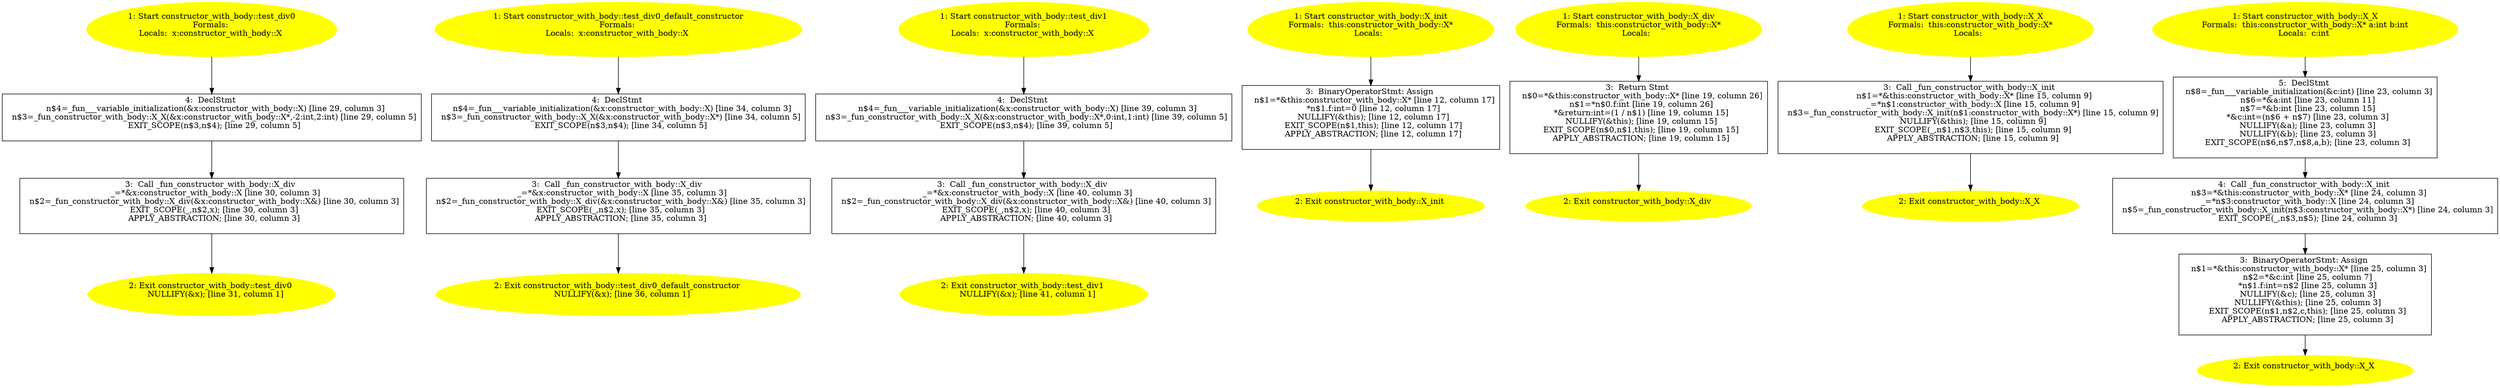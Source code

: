 /* @generated */
digraph cfg {
"test_div0#constructor_with_body#14177342253516869661.07f5b28b5e0b5cf0bd1b639da4232d5e_1" [label="1: Start constructor_with_body::test_div0\nFormals: \nLocals:  x:constructor_with_body::X \n  " color=yellow style=filled]
	

	 "test_div0#constructor_with_body#14177342253516869661.07f5b28b5e0b5cf0bd1b639da4232d5e_1" -> "test_div0#constructor_with_body#14177342253516869661.07f5b28b5e0b5cf0bd1b639da4232d5e_4" ;
"test_div0#constructor_with_body#14177342253516869661.07f5b28b5e0b5cf0bd1b639da4232d5e_2" [label="2: Exit constructor_with_body::test_div0 \n   NULLIFY(&x); [line 31, column 1]\n " color=yellow style=filled]
	

"test_div0#constructor_with_body#14177342253516869661.07f5b28b5e0b5cf0bd1b639da4232d5e_3" [label="3:  Call _fun_constructor_with_body::X_div \n   _=*&x:constructor_with_body::X [line 30, column 3]\n  n$2=_fun_constructor_with_body::X_div(&x:constructor_with_body::X&) [line 30, column 3]\n  EXIT_SCOPE(_,n$2,x); [line 30, column 3]\n  APPLY_ABSTRACTION; [line 30, column 3]\n " shape="box"]
	

	 "test_div0#constructor_with_body#14177342253516869661.07f5b28b5e0b5cf0bd1b639da4232d5e_3" -> "test_div0#constructor_with_body#14177342253516869661.07f5b28b5e0b5cf0bd1b639da4232d5e_2" ;
"test_div0#constructor_with_body#14177342253516869661.07f5b28b5e0b5cf0bd1b639da4232d5e_4" [label="4:  DeclStmt \n   n$4=_fun___variable_initialization(&x:constructor_with_body::X) [line 29, column 3]\n  n$3=_fun_constructor_with_body::X_X(&x:constructor_with_body::X*,-2:int,2:int) [line 29, column 5]\n  EXIT_SCOPE(n$3,n$4); [line 29, column 5]\n " shape="box"]
	

	 "test_div0#constructor_with_body#14177342253516869661.07f5b28b5e0b5cf0bd1b639da4232d5e_4" -> "test_div0#constructor_with_body#14177342253516869661.07f5b28b5e0b5cf0bd1b639da4232d5e_3" ;
"test_div0_default_constructor#constructor_with_body#13388399293672727772.2d6a8a159f30a2a66b86eb8aec3b9543_1" [label="1: Start constructor_with_body::test_div0_default_constructor\nFormals: \nLocals:  x:constructor_with_body::X \n  " color=yellow style=filled]
	

	 "test_div0_default_constructor#constructor_with_body#13388399293672727772.2d6a8a159f30a2a66b86eb8aec3b9543_1" -> "test_div0_default_constructor#constructor_with_body#13388399293672727772.2d6a8a159f30a2a66b86eb8aec3b9543_4" ;
"test_div0_default_constructor#constructor_with_body#13388399293672727772.2d6a8a159f30a2a66b86eb8aec3b9543_2" [label="2: Exit constructor_with_body::test_div0_default_constructor \n   NULLIFY(&x); [line 36, column 1]\n " color=yellow style=filled]
	

"test_div0_default_constructor#constructor_with_body#13388399293672727772.2d6a8a159f30a2a66b86eb8aec3b9543_3" [label="3:  Call _fun_constructor_with_body::X_div \n   _=*&x:constructor_with_body::X [line 35, column 3]\n  n$2=_fun_constructor_with_body::X_div(&x:constructor_with_body::X&) [line 35, column 3]\n  EXIT_SCOPE(_,n$2,x); [line 35, column 3]\n  APPLY_ABSTRACTION; [line 35, column 3]\n " shape="box"]
	

	 "test_div0_default_constructor#constructor_with_body#13388399293672727772.2d6a8a159f30a2a66b86eb8aec3b9543_3" -> "test_div0_default_constructor#constructor_with_body#13388399293672727772.2d6a8a159f30a2a66b86eb8aec3b9543_2" ;
"test_div0_default_constructor#constructor_with_body#13388399293672727772.2d6a8a159f30a2a66b86eb8aec3b9543_4" [label="4:  DeclStmt \n   n$4=_fun___variable_initialization(&x:constructor_with_body::X) [line 34, column 3]\n  n$3=_fun_constructor_with_body::X_X(&x:constructor_with_body::X*) [line 34, column 5]\n  EXIT_SCOPE(n$3,n$4); [line 34, column 5]\n " shape="box"]
	

	 "test_div0_default_constructor#constructor_with_body#13388399293672727772.2d6a8a159f30a2a66b86eb8aec3b9543_4" -> "test_div0_default_constructor#constructor_with_body#13388399293672727772.2d6a8a159f30a2a66b86eb8aec3b9543_3" ;
"test_div1#constructor_with_body#14807027065269407206.e5673561e7edf9eb35b296211ab8d37d_1" [label="1: Start constructor_with_body::test_div1\nFormals: \nLocals:  x:constructor_with_body::X \n  " color=yellow style=filled]
	

	 "test_div1#constructor_with_body#14807027065269407206.e5673561e7edf9eb35b296211ab8d37d_1" -> "test_div1#constructor_with_body#14807027065269407206.e5673561e7edf9eb35b296211ab8d37d_4" ;
"test_div1#constructor_with_body#14807027065269407206.e5673561e7edf9eb35b296211ab8d37d_2" [label="2: Exit constructor_with_body::test_div1 \n   NULLIFY(&x); [line 41, column 1]\n " color=yellow style=filled]
	

"test_div1#constructor_with_body#14807027065269407206.e5673561e7edf9eb35b296211ab8d37d_3" [label="3:  Call _fun_constructor_with_body::X_div \n   _=*&x:constructor_with_body::X [line 40, column 3]\n  n$2=_fun_constructor_with_body::X_div(&x:constructor_with_body::X&) [line 40, column 3]\n  EXIT_SCOPE(_,n$2,x); [line 40, column 3]\n  APPLY_ABSTRACTION; [line 40, column 3]\n " shape="box"]
	

	 "test_div1#constructor_with_body#14807027065269407206.e5673561e7edf9eb35b296211ab8d37d_3" -> "test_div1#constructor_with_body#14807027065269407206.e5673561e7edf9eb35b296211ab8d37d_2" ;
"test_div1#constructor_with_body#14807027065269407206.e5673561e7edf9eb35b296211ab8d37d_4" [label="4:  DeclStmt \n   n$4=_fun___variable_initialization(&x:constructor_with_body::X) [line 39, column 3]\n  n$3=_fun_constructor_with_body::X_X(&x:constructor_with_body::X*,0:int,1:int) [line 39, column 5]\n  EXIT_SCOPE(n$3,n$4); [line 39, column 5]\n " shape="box"]
	

	 "test_div1#constructor_with_body#14807027065269407206.e5673561e7edf9eb35b296211ab8d37d_4" -> "test_div1#constructor_with_body#14807027065269407206.e5673561e7edf9eb35b296211ab8d37d_3" ;
"init#X#constructor_with_body#(11920920673411078151).40e39840a696bef95297e1afb2f57392_1" [label="1: Start constructor_with_body::X_init\nFormals:  this:constructor_with_body::X*\nLocals:  \n  " color=yellow style=filled]
	

	 "init#X#constructor_with_body#(11920920673411078151).40e39840a696bef95297e1afb2f57392_1" -> "init#X#constructor_with_body#(11920920673411078151).40e39840a696bef95297e1afb2f57392_3" ;
"init#X#constructor_with_body#(11920920673411078151).40e39840a696bef95297e1afb2f57392_2" [label="2: Exit constructor_with_body::X_init \n  " color=yellow style=filled]
	

"init#X#constructor_with_body#(11920920673411078151).40e39840a696bef95297e1afb2f57392_3" [label="3:  BinaryOperatorStmt: Assign \n   n$1=*&this:constructor_with_body::X* [line 12, column 17]\n  *n$1.f:int=0 [line 12, column 17]\n  NULLIFY(&this); [line 12, column 17]\n  EXIT_SCOPE(n$1,this); [line 12, column 17]\n  APPLY_ABSTRACTION; [line 12, column 17]\n " shape="box"]
	

	 "init#X#constructor_with_body#(11920920673411078151).40e39840a696bef95297e1afb2f57392_3" -> "init#X#constructor_with_body#(11920920673411078151).40e39840a696bef95297e1afb2f57392_2" ;
"div#X#constructor_with_body#(13588730973960944321).0be58d73703c72cf5bf8f7e2a36ecf60_1" [label="1: Start constructor_with_body::X_div\nFormals:  this:constructor_with_body::X*\nLocals:  \n  " color=yellow style=filled]
	

	 "div#X#constructor_with_body#(13588730973960944321).0be58d73703c72cf5bf8f7e2a36ecf60_1" -> "div#X#constructor_with_body#(13588730973960944321).0be58d73703c72cf5bf8f7e2a36ecf60_3" ;
"div#X#constructor_with_body#(13588730973960944321).0be58d73703c72cf5bf8f7e2a36ecf60_2" [label="2: Exit constructor_with_body::X_div \n  " color=yellow style=filled]
	

"div#X#constructor_with_body#(13588730973960944321).0be58d73703c72cf5bf8f7e2a36ecf60_3" [label="3:  Return Stmt \n   n$0=*&this:constructor_with_body::X* [line 19, column 26]\n  n$1=*n$0.f:int [line 19, column 26]\n  *&return:int=(1 / n$1) [line 19, column 15]\n  NULLIFY(&this); [line 19, column 15]\n  EXIT_SCOPE(n$0,n$1,this); [line 19, column 15]\n  APPLY_ABSTRACTION; [line 19, column 15]\n " shape="box"]
	

	 "div#X#constructor_with_body#(13588730973960944321).0be58d73703c72cf5bf8f7e2a36ecf60_3" -> "div#X#constructor_with_body#(13588730973960944321).0be58d73703c72cf5bf8f7e2a36ecf60_2" ;
"X#X#constructor_with_body#{16871729092574880817}.54f479ca84639d148c4b988a7530253a_1" [label="1: Start constructor_with_body::X_X\nFormals:  this:constructor_with_body::X*\nLocals:  \n  " color=yellow style=filled]
	

	 "X#X#constructor_with_body#{16871729092574880817}.54f479ca84639d148c4b988a7530253a_1" -> "X#X#constructor_with_body#{16871729092574880817}.54f479ca84639d148c4b988a7530253a_3" ;
"X#X#constructor_with_body#{16871729092574880817}.54f479ca84639d148c4b988a7530253a_2" [label="2: Exit constructor_with_body::X_X \n  " color=yellow style=filled]
	

"X#X#constructor_with_body#{16871729092574880817}.54f479ca84639d148c4b988a7530253a_3" [label="3:  Call _fun_constructor_with_body::X_init \n   n$1=*&this:constructor_with_body::X* [line 15, column 9]\n  _=*n$1:constructor_with_body::X [line 15, column 9]\n  n$3=_fun_constructor_with_body::X_init(n$1:constructor_with_body::X*) [line 15, column 9]\n  NULLIFY(&this); [line 15, column 9]\n  EXIT_SCOPE(_,n$1,n$3,this); [line 15, column 9]\n  APPLY_ABSTRACTION; [line 15, column 9]\n " shape="box"]
	

	 "X#X#constructor_with_body#{16871729092574880817}.54f479ca84639d148c4b988a7530253a_3" -> "X#X#constructor_with_body#{16871729092574880817}.54f479ca84639d148c4b988a7530253a_2" ;
"X#X#constructor_with_body#{7540788797581315247}.c8826e9323020557160f8002c0b802f2_1" [label="1: Start constructor_with_body::X_X\nFormals:  this:constructor_with_body::X* a:int b:int\nLocals:  c:int \n  " color=yellow style=filled]
	

	 "X#X#constructor_with_body#{7540788797581315247}.c8826e9323020557160f8002c0b802f2_1" -> "X#X#constructor_with_body#{7540788797581315247}.c8826e9323020557160f8002c0b802f2_5" ;
"X#X#constructor_with_body#{7540788797581315247}.c8826e9323020557160f8002c0b802f2_2" [label="2: Exit constructor_with_body::X_X \n  " color=yellow style=filled]
	

"X#X#constructor_with_body#{7540788797581315247}.c8826e9323020557160f8002c0b802f2_3" [label="3:  BinaryOperatorStmt: Assign \n   n$1=*&this:constructor_with_body::X* [line 25, column 3]\n  n$2=*&c:int [line 25, column 7]\n  *n$1.f:int=n$2 [line 25, column 3]\n  NULLIFY(&c); [line 25, column 3]\n  NULLIFY(&this); [line 25, column 3]\n  EXIT_SCOPE(n$1,n$2,c,this); [line 25, column 3]\n  APPLY_ABSTRACTION; [line 25, column 3]\n " shape="box"]
	

	 "X#X#constructor_with_body#{7540788797581315247}.c8826e9323020557160f8002c0b802f2_3" -> "X#X#constructor_with_body#{7540788797581315247}.c8826e9323020557160f8002c0b802f2_2" ;
"X#X#constructor_with_body#{7540788797581315247}.c8826e9323020557160f8002c0b802f2_4" [label="4:  Call _fun_constructor_with_body::X_init \n   n$3=*&this:constructor_with_body::X* [line 24, column 3]\n  _=*n$3:constructor_with_body::X [line 24, column 3]\n  n$5=_fun_constructor_with_body::X_init(n$3:constructor_with_body::X*) [line 24, column 3]\n  EXIT_SCOPE(_,n$3,n$5); [line 24, column 3]\n " shape="box"]
	

	 "X#X#constructor_with_body#{7540788797581315247}.c8826e9323020557160f8002c0b802f2_4" -> "X#X#constructor_with_body#{7540788797581315247}.c8826e9323020557160f8002c0b802f2_3" ;
"X#X#constructor_with_body#{7540788797581315247}.c8826e9323020557160f8002c0b802f2_5" [label="5:  DeclStmt \n   n$8=_fun___variable_initialization(&c:int) [line 23, column 3]\n  n$6=*&a:int [line 23, column 11]\n  n$7=*&b:int [line 23, column 15]\n  *&c:int=(n$6 + n$7) [line 23, column 3]\n  NULLIFY(&a); [line 23, column 3]\n  NULLIFY(&b); [line 23, column 3]\n  EXIT_SCOPE(n$6,n$7,n$8,a,b); [line 23, column 3]\n " shape="box"]
	

	 "X#X#constructor_with_body#{7540788797581315247}.c8826e9323020557160f8002c0b802f2_5" -> "X#X#constructor_with_body#{7540788797581315247}.c8826e9323020557160f8002c0b802f2_4" ;
}
